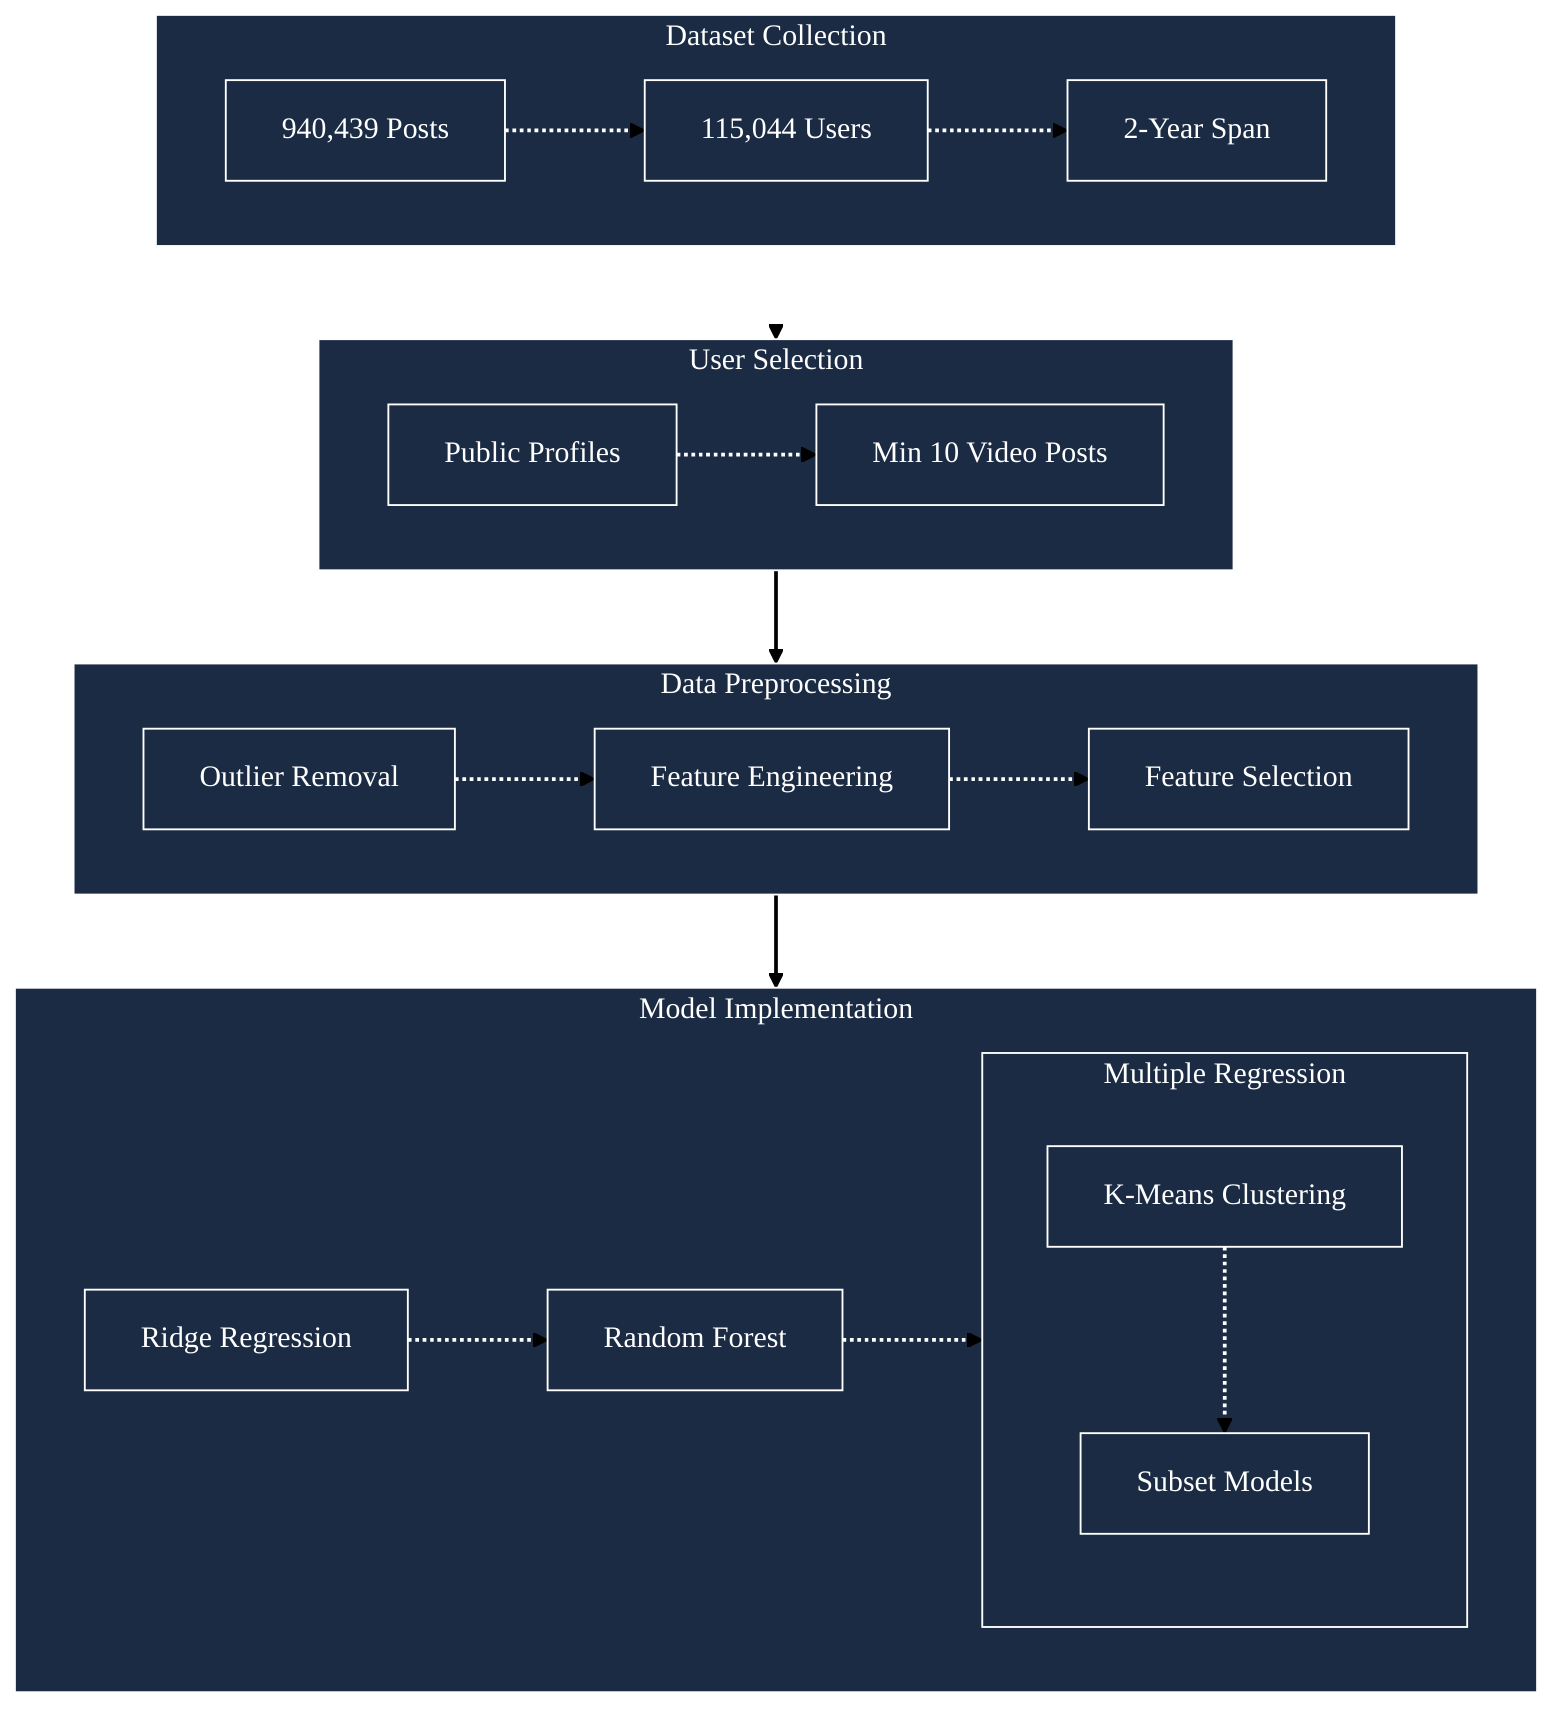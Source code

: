 %%{init: {'theme': 'base', 'themeVariables': { 'fontFamily': 'Calibri', 'backgroundColor': '#1B2B44', 'primaryColor': '#1B2B44', 'primaryTextColor': '#ffffff', 'primaryBorderColor': '#ffffff', 'lineColor': '#000000', 'mainBkg': '#1B2B44', 'nodeBorder': '#ffffff', 'clusterBkg': '#1B2B44', 'titleColor': '#ffffff', 'edgeLabelBackground': '#1B2B44'}}}%%

flowchart TB
    subgraph DATA[Dataset Collection]
        D1[940,439 Posts]
        D2[115,044 Users]
        D3[2-Year Span]
        
        D1 -.-> D2
        D2 -.-> D3
        
        style D1 fill:#1B2B44,stroke:#ffffff,color:#ffffff
        style D2 fill:#1B2B44,stroke:#ffffff,color:#ffffff
        style D3 fill:#1B2B44,stroke:#ffffff,color:#ffffff
    end

    subgraph CRITERIA[User Selection]
        C1[Public Profiles]
        C2[Min 10 Video Posts]
        
        C1 -.-> C2
        
        style C1 fill:#1B2B44,stroke:#ffffff,color:#ffffff
        style C2 fill:#1B2B44,stroke:#ffffff,color:#ffffff
    end

    subgraph PREPROCESS[Data Preprocessing]
        P1[Outlier Removal]
        P2[Feature Engineering]
        P3[Feature Selection]
        
        P1 -.-> P2
        P2 -.-> P3
        
        style P1 fill:#1B2B44,stroke:#ffffff,color:#ffffff
        style P2 fill:#1B2B44,stroke:#ffffff,color:#ffffff
        style P3 fill:#1B2B44,stroke:#ffffff,color:#ffffff
    end

    subgraph MODELS[Model Implementation]
        M1[Ridge Regression]
        M2[Random Forest]
        subgraph MR[Multiple Regression]
            K1[K-Means Clustering]
            R1[Subset Models]
            K1 -.-> R1
            
            style K1 fill:#1B2B44,stroke:#ffffff,color:#ffffff
            style R1 fill:#1B2B44,stroke:#ffffff,color:#ffffff
        end
        
        M1 -.-> M2
        M2 -.-> MR
        
        style M1 fill:#1B2B44,stroke:#ffffff,color:#ffffff
        style M2 fill:#1B2B44,stroke:#ffffff,color:#ffffff
    end

    DATA --> CRITERIA
    CRITERIA --> PREPROCESS
    PREPROCESS --> MODELS

    classDef default fill:#1B2B44,stroke:#ffffff,color:#ffffff
    class DATA,CRITERIA,PREPROCESS,MODELS,MR default

    linkStyle default stroke:#000000,stroke-width:2
    linkStyle 0,1,2,3,4,5,6,7,8 stroke:#ffffff,stroke-width:2